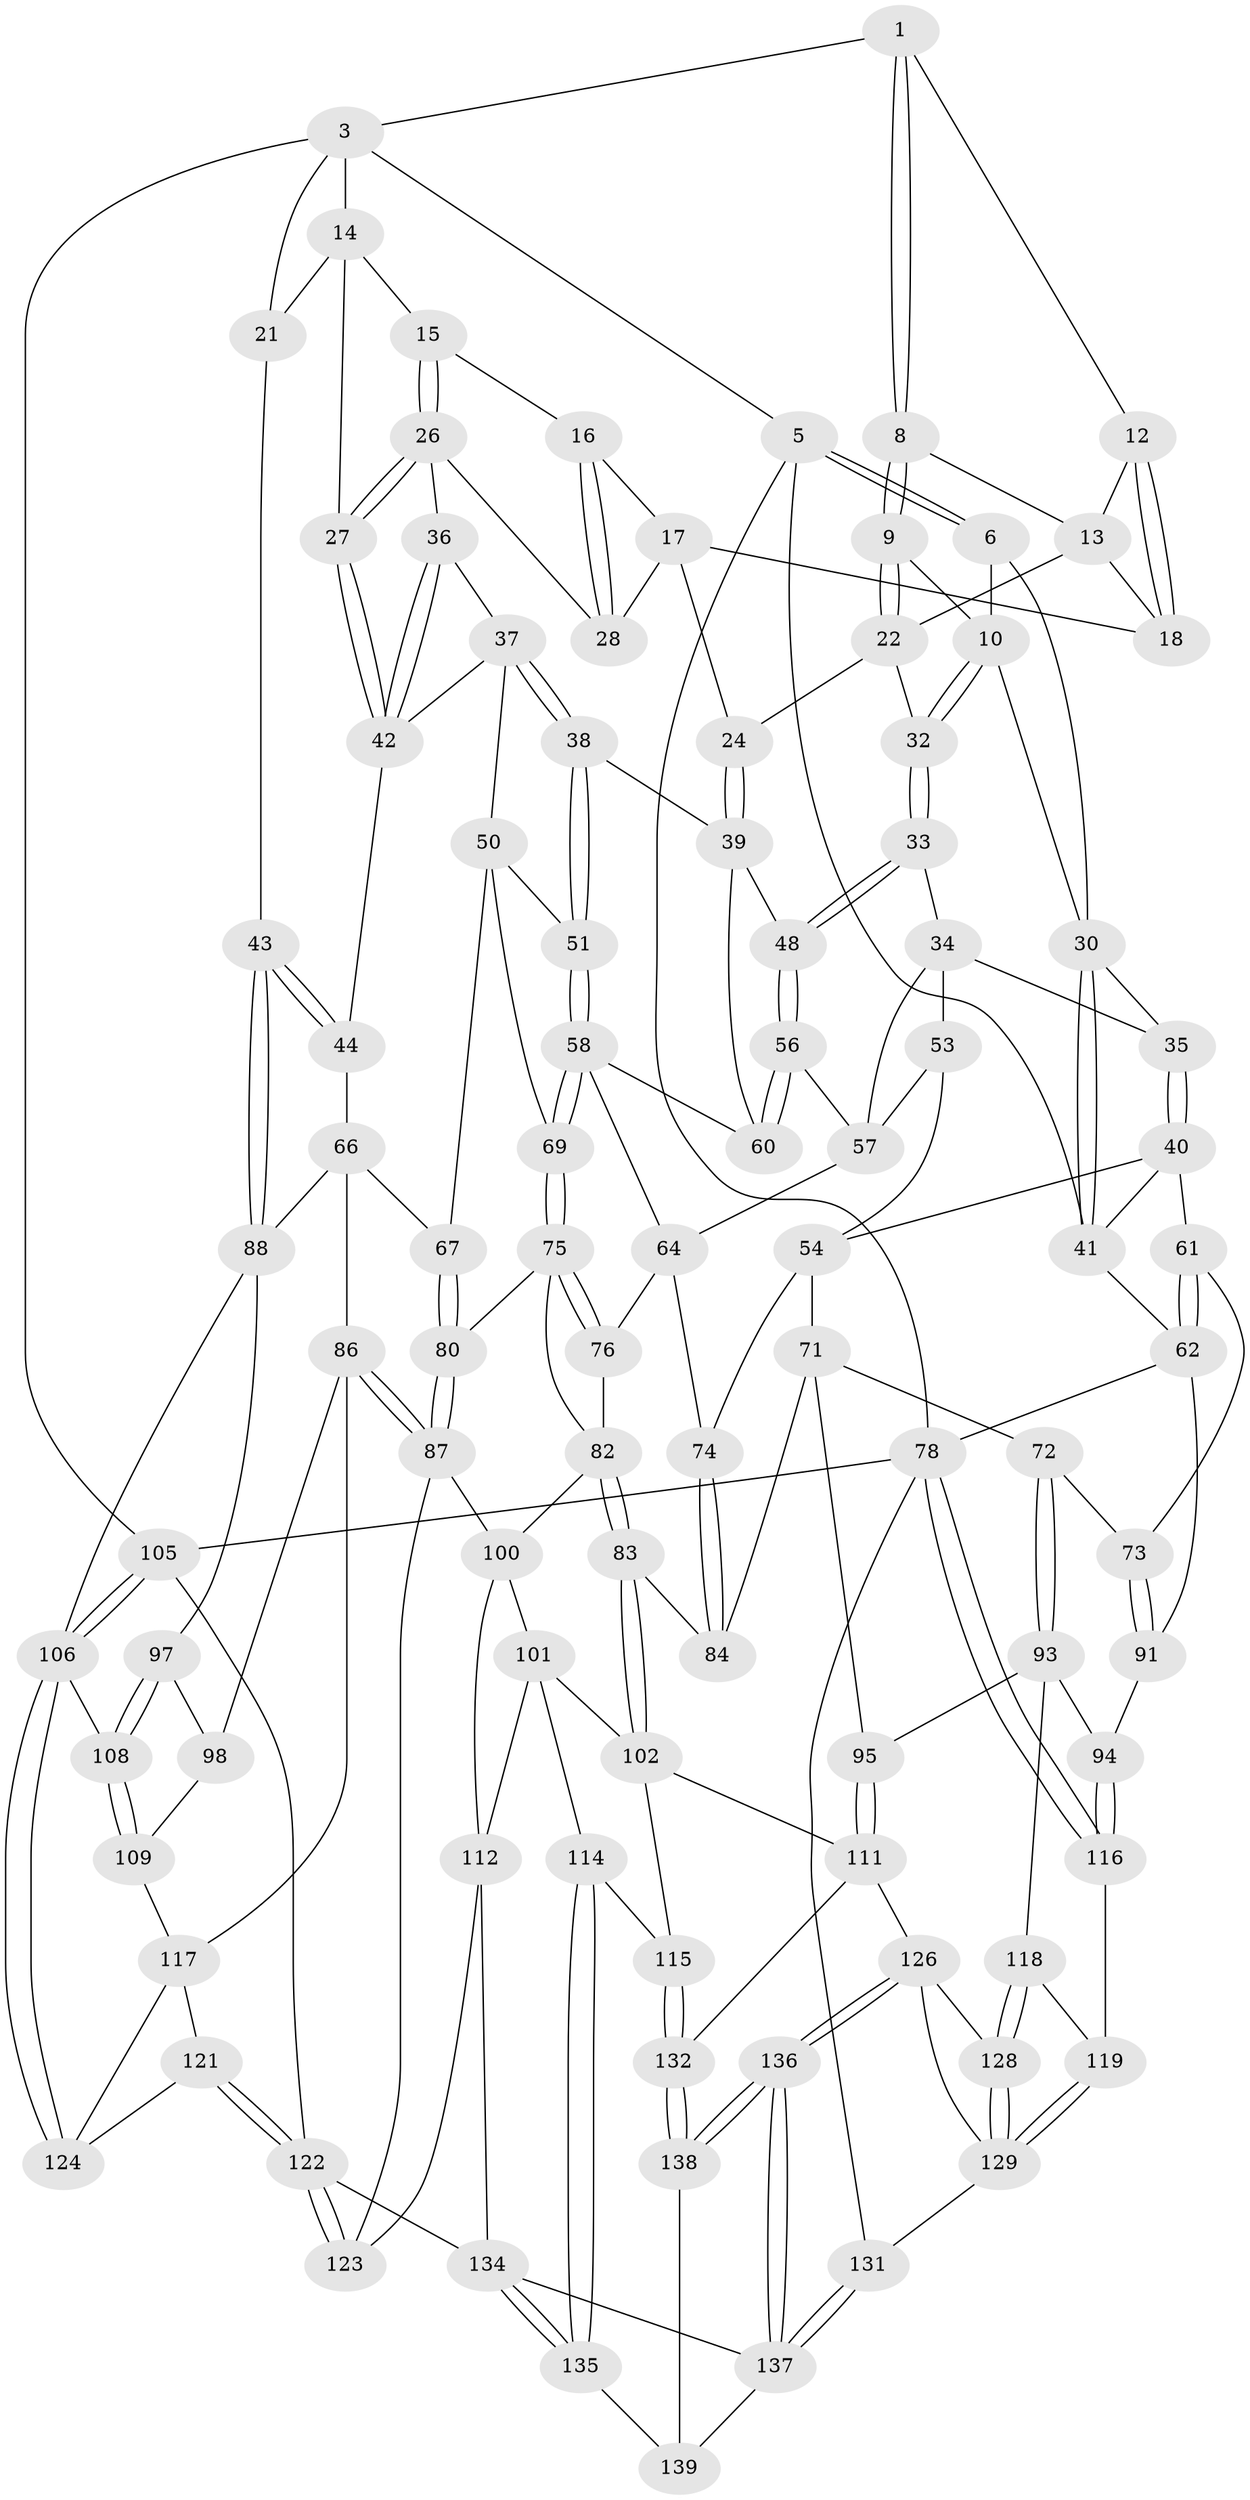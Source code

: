 // Generated by graph-tools (version 1.1) at 2025/52/02/27/25 19:52:41]
// undirected, 99 vertices, 226 edges
graph export_dot {
graph [start="1"]
  node [color=gray90,style=filled];
  1 [pos="+0.43493509776756895+0",super="+2"];
  3 [pos="+0.736420581950638+0",super="+4"];
  5 [pos="+0+0"];
  6 [pos="+0+0",super="+7"];
  8 [pos="+0.4715897645890154+0.06572609128816148"];
  9 [pos="+0.4364192886795544+0.0873890165751478"];
  10 [pos="+0.4148496409803615+0.0931254214869804",super="+11"];
  12 [pos="+0.5842180524451562+0"];
  13 [pos="+0.49235581011643126+0.058330333729207595",super="+19"];
  14 [pos="+0.7541924264675093+0",super="+20"];
  15 [pos="+0.7555701578517038+0"];
  16 [pos="+0.7264838309229975+0.050528790560866704"];
  17 [pos="+0.619750827774794+0.09530670071947216",super="+23"];
  18 [pos="+0.5788810341564935+0.0791622954846145"];
  21 [pos="+1+0.06668327324922109"];
  22 [pos="+0.5455129528772188+0.1426363650805678",super="+25"];
  24 [pos="+0.56968862736194+0.2213924181002579"];
  26 [pos="+0.8789963945586446+0.1385041265062518",super="+29"];
  27 [pos="+0.9076930593197028+0.15523503026322022"];
  28 [pos="+0.7222959640482519+0.13703534817910287"];
  30 [pos="+0.2711901260961659+0.09121941406771686",super="+31"];
  32 [pos="+0.43883157040311743+0.1483287008597151"];
  33 [pos="+0.4216236419170097+0.2568725283310963"];
  34 [pos="+0.4160644442707251+0.2587815018998703",super="+52"];
  35 [pos="+0.3169358289968279+0.22975637192264492"];
  36 [pos="+0.7431714416550669+0.18202870801137241"];
  37 [pos="+0.7390548561380825+0.19857005419707716",super="+49"];
  38 [pos="+0.5911065967453983+0.27261161003808587"];
  39 [pos="+0.5670992539685865+0.26023794956599383",super="+47"];
  40 [pos="+0.2459765648958285+0.29677410727304754",super="+55"];
  41 [pos="+0.16519621178925822+0.22487108896376654",super="+46"];
  42 [pos="+0.8854917122329706+0.24224015029363663",super="+45"];
  43 [pos="+1+0.3821070040680726"];
  44 [pos="+0.915531909139441+0.3627670582051323"];
  48 [pos="+0.5427092585859244+0.27162937220021444"];
  50 [pos="+0.6758806759867148+0.34432322576276025",super="+68"];
  51 [pos="+0.6396446600247152+0.3172505841638507"];
  53 [pos="+0.3726270178675864+0.3708224829012428"];
  54 [pos="+0.2477459506860177+0.33357636198894647",super="+70"];
  56 [pos="+0.4685980752455837+0.3758747443047599"];
  57 [pos="+0.467113492571763+0.3765116497717357",super="+63"];
  58 [pos="+0.5520290099590759+0.43021565273106177",super="+59"];
  60 [pos="+0.5427862388501653+0.4274720221001752"];
  61 [pos="+0.05987319872974728+0.41437225760061125"];
  62 [pos="+0+0.3267540432765945",super="+77"];
  64 [pos="+0.5128901378940507+0.476530191361115",super="+65"];
  66 [pos="+0.8400819223844995+0.4442272201312804",super="+85"];
  67 [pos="+0.785638679367114+0.45278309161478"];
  69 [pos="+0.6768613869754538+0.44766749531701816"];
  71 [pos="+0.19136586197145442+0.518772853581726",super="+92"];
  72 [pos="+0.15559818293281472+0.5150898171864575"];
  73 [pos="+0.11994498261286825+0.4946050008454716"];
  74 [pos="+0.3953280758534196+0.5160167562311169"];
  75 [pos="+0.6292520047991675+0.5402151540303469",super="+81"];
  76 [pos="+0.5648832797775052+0.5227084777403732"];
  78 [pos="+0+0.7713274356105604",super="+79"];
  80 [pos="+0.7433132115635696+0.611594862195037"];
  82 [pos="+0.5297812835910415+0.5693397931717432",super="+90"];
  83 [pos="+0.4503806689885896+0.6168661656126199"];
  84 [pos="+0.3955737853247573+0.5208422698378831"];
  86 [pos="+0.8053340479620774+0.6838316928550929",super="+99"];
  87 [pos="+0.7727416498118854+0.6887925029403623",super="+103"];
  88 [pos="+1+0.5124111743301011",super="+89"];
  91 [pos="+0.04150993093686738+0.624613712572228"];
  93 [pos="+0.13322778797889992+0.6936368644532045",super="+96"];
  94 [pos="+0.10717350773242985+0.6862058542503838"];
  95 [pos="+0.25025201185845086+0.7059783481848004"];
  97 [pos="+0.9622943463149208+0.648324805498121"];
  98 [pos="+0.915108840454901+0.675771413539048"];
  100 [pos="+0.5986560553018235+0.6368061502682452",super="+104"];
  101 [pos="+0.4686004023974424+0.6549188799683004",super="+113"];
  102 [pos="+0.45962010495069344+0.6505813445525038",super="+110"];
  105 [pos="+1+1"];
  106 [pos="+1+0.8873508331804724",super="+107"];
  108 [pos="+1+0.690256008826541"];
  109 [pos="+0.9669600353597273+0.7369783800015164"];
  111 [pos="+0.33157472239122765+0.7529285513068069",super="+125"];
  112 [pos="+0.5602909716311614+0.7981862741528315",super="+133"];
  114 [pos="+0.49011638737053714+0.8621225694937823"];
  115 [pos="+0.4587768668675263+0.8525980840841827"];
  116 [pos="+0+0.7686314033364284"];
  117 [pos="+0.9033624355640515+0.7672805447816907",super="+120"];
  118 [pos="+0.15889126496586134+0.7735275882653104"];
  119 [pos="+0.058502628254967035+0.8119028719286195"];
  121 [pos="+0.858809629813317+0.8887899139567353"];
  122 [pos="+0.844058872592097+0.902706308123402",super="+140"];
  123 [pos="+0.7550531271526068+0.8499539310692446"];
  124 [pos="+1+0.8587739371654571"];
  126 [pos="+0.24236626036858178+0.889779554558871",super="+127"];
  128 [pos="+0.16279881865365503+0.7980123391855999"];
  129 [pos="+0.04911788696247501+0.9876354195859954",super="+130"];
  131 [pos="+0+1"];
  132 [pos="+0.3518797955081512+0.9209870334494402"];
  134 [pos="+0.6291849379516832+1",super="+141"];
  135 [pos="+0.4990268062297041+0.9019718339162838"];
  136 [pos="+0.272634347778508+1"];
  137 [pos="+0.27060014128339277+1",super="+142"];
  138 [pos="+0.35080422787057897+1"];
  139 [pos="+0.47736020915813704+0.9322834607121815"];
  1 -- 8;
  1 -- 8;
  1 -- 3;
  1 -- 12;
  3 -- 14;
  3 -- 105;
  3 -- 5;
  3 -- 21;
  5 -- 6;
  5 -- 6;
  5 -- 41;
  5 -- 78;
  6 -- 30;
  6 -- 10;
  8 -- 9;
  8 -- 9;
  8 -- 13;
  9 -- 10;
  9 -- 22;
  9 -- 22;
  10 -- 32;
  10 -- 32;
  10 -- 30;
  12 -- 13;
  12 -- 18;
  12 -- 18;
  13 -- 18;
  13 -- 22;
  14 -- 15;
  14 -- 27;
  14 -- 21;
  15 -- 16;
  15 -- 26;
  15 -- 26;
  16 -- 17;
  16 -- 28;
  16 -- 28;
  17 -- 18;
  17 -- 24;
  17 -- 28;
  21 -- 43;
  22 -- 24;
  22 -- 32;
  24 -- 39;
  24 -- 39;
  26 -- 27;
  26 -- 27;
  26 -- 28;
  26 -- 36;
  27 -- 42;
  27 -- 42;
  30 -- 41;
  30 -- 41;
  30 -- 35;
  32 -- 33;
  32 -- 33;
  33 -- 34;
  33 -- 48;
  33 -- 48;
  34 -- 35;
  34 -- 57;
  34 -- 53;
  35 -- 40;
  35 -- 40;
  36 -- 37;
  36 -- 42;
  36 -- 42;
  37 -- 38;
  37 -- 38;
  37 -- 50;
  37 -- 42;
  38 -- 39;
  38 -- 51;
  38 -- 51;
  39 -- 48;
  39 -- 60;
  40 -- 41;
  40 -- 61;
  40 -- 54;
  41 -- 62;
  42 -- 44;
  43 -- 44;
  43 -- 44;
  43 -- 88;
  43 -- 88;
  44 -- 66;
  48 -- 56;
  48 -- 56;
  50 -- 51;
  50 -- 67;
  50 -- 69;
  51 -- 58;
  51 -- 58;
  53 -- 54;
  53 -- 57;
  54 -- 74;
  54 -- 71;
  56 -- 57;
  56 -- 60;
  56 -- 60;
  57 -- 64;
  58 -- 69;
  58 -- 69;
  58 -- 64;
  58 -- 60;
  61 -- 62;
  61 -- 62;
  61 -- 73;
  62 -- 78;
  62 -- 91;
  64 -- 76;
  64 -- 74;
  66 -- 67;
  66 -- 86;
  66 -- 88;
  67 -- 80;
  67 -- 80;
  69 -- 75;
  69 -- 75;
  71 -- 72;
  71 -- 84;
  71 -- 95;
  72 -- 73;
  72 -- 93;
  72 -- 93;
  73 -- 91;
  73 -- 91;
  74 -- 84;
  74 -- 84;
  75 -- 76;
  75 -- 76;
  75 -- 80;
  75 -- 82;
  76 -- 82;
  78 -- 116;
  78 -- 116;
  78 -- 105;
  78 -- 131;
  80 -- 87;
  80 -- 87;
  82 -- 83;
  82 -- 83;
  82 -- 100;
  83 -- 84;
  83 -- 102;
  83 -- 102;
  86 -- 87;
  86 -- 87;
  86 -- 98;
  86 -- 117;
  87 -- 123;
  87 -- 100;
  88 -- 97;
  88 -- 106;
  91 -- 94;
  93 -- 94;
  93 -- 118;
  93 -- 95;
  94 -- 116;
  94 -- 116;
  95 -- 111;
  95 -- 111;
  97 -- 98;
  97 -- 108;
  97 -- 108;
  98 -- 109;
  100 -- 101;
  100 -- 112;
  101 -- 102;
  101 -- 112;
  101 -- 114;
  102 -- 115;
  102 -- 111;
  105 -- 106;
  105 -- 106;
  105 -- 122;
  106 -- 124;
  106 -- 124;
  106 -- 108;
  108 -- 109;
  108 -- 109;
  109 -- 117;
  111 -- 132;
  111 -- 126;
  112 -- 123;
  112 -- 134;
  114 -- 115;
  114 -- 135;
  114 -- 135;
  115 -- 132;
  115 -- 132;
  116 -- 119;
  117 -- 121;
  117 -- 124;
  118 -- 119;
  118 -- 128;
  118 -- 128;
  119 -- 129;
  119 -- 129;
  121 -- 122;
  121 -- 122;
  121 -- 124;
  122 -- 123;
  122 -- 123;
  122 -- 134;
  126 -- 136;
  126 -- 136;
  126 -- 128;
  126 -- 129;
  128 -- 129;
  128 -- 129;
  129 -- 131;
  131 -- 137;
  131 -- 137;
  132 -- 138;
  132 -- 138;
  134 -- 135;
  134 -- 135;
  134 -- 137;
  135 -- 139;
  136 -- 137;
  136 -- 137;
  136 -- 138;
  136 -- 138;
  137 -- 139;
  138 -- 139;
}
